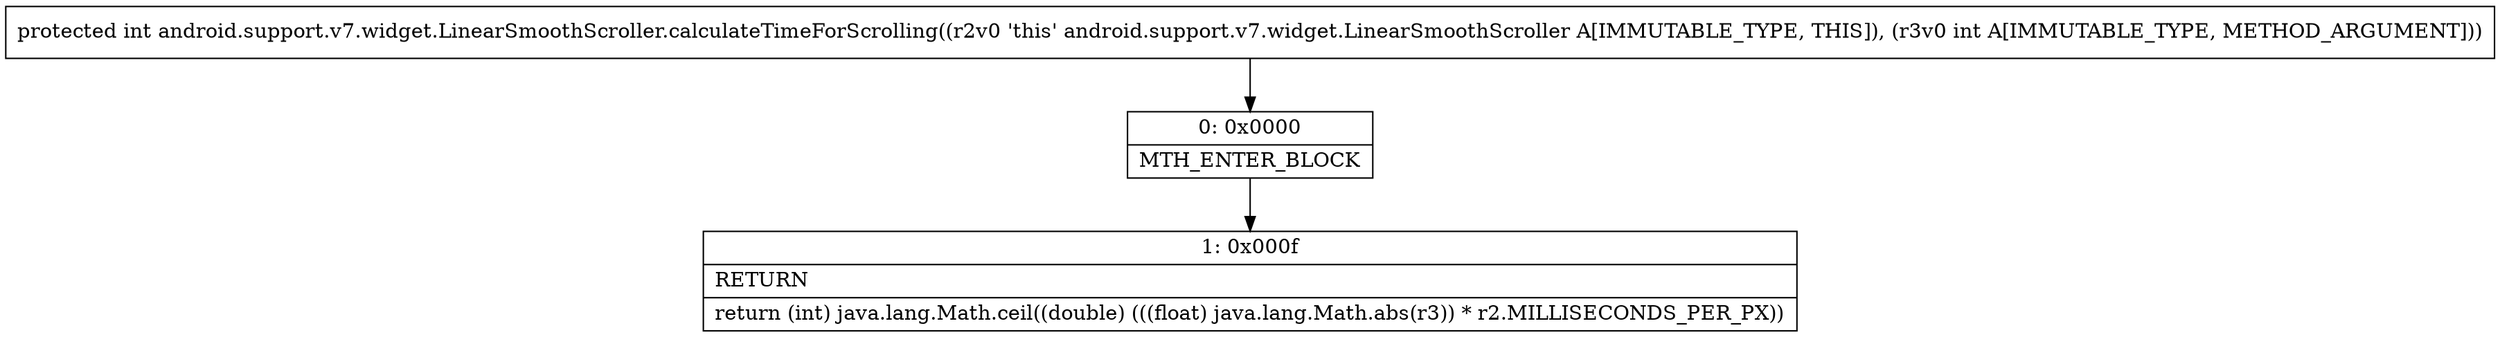 digraph "CFG forandroid.support.v7.widget.LinearSmoothScroller.calculateTimeForScrolling(I)I" {
Node_0 [shape=record,label="{0\:\ 0x0000|MTH_ENTER_BLOCK\l}"];
Node_1 [shape=record,label="{1\:\ 0x000f|RETURN\l|return (int) java.lang.Math.ceil((double) (((float) java.lang.Math.abs(r3)) * r2.MILLISECONDS_PER_PX))\l}"];
MethodNode[shape=record,label="{protected int android.support.v7.widget.LinearSmoothScroller.calculateTimeForScrolling((r2v0 'this' android.support.v7.widget.LinearSmoothScroller A[IMMUTABLE_TYPE, THIS]), (r3v0 int A[IMMUTABLE_TYPE, METHOD_ARGUMENT])) }"];
MethodNode -> Node_0;
Node_0 -> Node_1;
}

